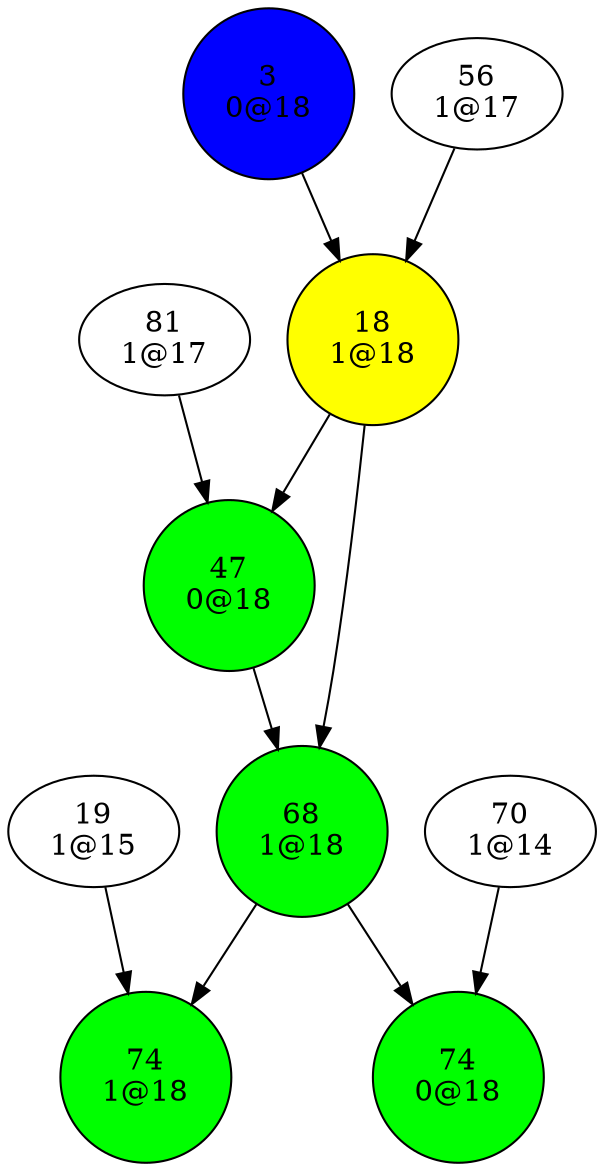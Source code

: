 digraph {
"3
0@18"->"18
1@18";
"18
1@18"->"47
0@18";
"18
1@18"->"68
1@18";
"19
1@15"->"74
1@18";
"47
0@18"->"68
1@18";
"56
1@17"->"18
1@18";
"68
1@18"->"74
0@18";
"68
1@18"->"74
1@18";
"70
1@14"->"74
0@18";
"74
0@18";
"74
1@18";
"81
1@17"->"47
0@18";
"3
0@18"[shape=circle, style=filled, fillcolor=blue];
"18
1@18"[shape=circle, style=filled, fillcolor=yellow];
"47
0@18"[shape=circle, style=filled, fillcolor=green];
"68
1@18"[shape=circle, style=filled, fillcolor=green];
"74
0@18"[shape=circle, style=filled, fillcolor=green];
"74
1@18"[shape=circle, style=filled, fillcolor=green];
}